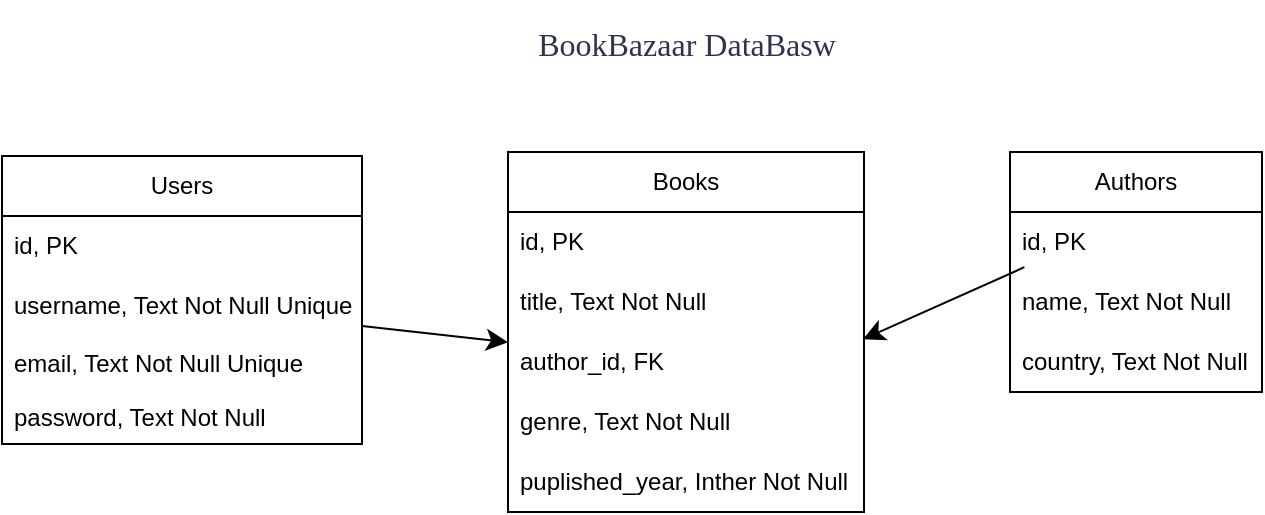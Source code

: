 <mxfile version="26.0.5">
  <diagram name="Page-1" id="7LmilUbCZrtvkC6KmX1s">
    <mxGraphModel dx="1662" dy="972" grid="0" gridSize="10" guides="1" tooltips="1" connect="1" arrows="1" fold="1" page="0" pageScale="1" pageWidth="827" pageHeight="1169" math="0" shadow="0">
      <root>
        <mxCell id="0" />
        <mxCell id="1" parent="0" />
        <mxCell id="gl0wbrxxGjY8cw9Bw19a-1" value="Users" style="swimlane;fontStyle=0;childLayout=stackLayout;horizontal=1;startSize=30;horizontalStack=0;resizeParent=1;resizeParentMax=0;resizeLast=0;collapsible=1;marginBottom=0;whiteSpace=wrap;html=1;" vertex="1" parent="1">
          <mxGeometry x="-189" y="27" width="180" height="144" as="geometry" />
        </mxCell>
        <mxCell id="gl0wbrxxGjY8cw9Bw19a-2" value="id, PK" style="text;strokeColor=none;fillColor=none;align=left;verticalAlign=middle;spacingLeft=4;spacingRight=4;overflow=hidden;points=[[0,0.5],[1,0.5]];portConstraint=eastwest;rotatable=0;whiteSpace=wrap;html=1;" vertex="1" parent="gl0wbrxxGjY8cw9Bw19a-1">
          <mxGeometry y="30" width="180" height="30" as="geometry" />
        </mxCell>
        <mxCell id="gl0wbrxxGjY8cw9Bw19a-3" value="username, Text Not Null Unique" style="text;strokeColor=none;fillColor=none;align=left;verticalAlign=middle;spacingLeft=4;spacingRight=4;overflow=hidden;points=[[0,0.5],[1,0.5]];portConstraint=eastwest;rotatable=0;whiteSpace=wrap;html=1;" vertex="1" parent="gl0wbrxxGjY8cw9Bw19a-1">
          <mxGeometry y="60" width="180" height="30" as="geometry" />
        </mxCell>
        <mxCell id="gl0wbrxxGjY8cw9Bw19a-4" value="email, Text Not Null Unique" style="text;strokeColor=none;fillColor=none;align=left;verticalAlign=middle;spacingLeft=4;spacingRight=4;overflow=hidden;points=[[0,0.5],[1,0.5]];portConstraint=eastwest;rotatable=0;whiteSpace=wrap;html=1;" vertex="1" parent="gl0wbrxxGjY8cw9Bw19a-1">
          <mxGeometry y="90" width="180" height="27" as="geometry" />
        </mxCell>
        <mxCell id="gl0wbrxxGjY8cw9Bw19a-13" value="password, Text Not Null" style="text;strokeColor=none;fillColor=none;align=left;verticalAlign=middle;spacingLeft=4;spacingRight=4;overflow=hidden;points=[[0,0.5],[1,0.5]];portConstraint=eastwest;rotatable=0;whiteSpace=wrap;html=1;" vertex="1" parent="gl0wbrxxGjY8cw9Bw19a-1">
          <mxGeometry y="117" width="180" height="27" as="geometry" />
        </mxCell>
        <mxCell id="gl0wbrxxGjY8cw9Bw19a-5" value="Books" style="swimlane;fontStyle=0;childLayout=stackLayout;horizontal=1;startSize=30;horizontalStack=0;resizeParent=1;resizeParentMax=0;resizeLast=0;collapsible=1;marginBottom=0;whiteSpace=wrap;html=1;" vertex="1" parent="1">
          <mxGeometry x="64" y="25" width="178" height="180" as="geometry" />
        </mxCell>
        <mxCell id="gl0wbrxxGjY8cw9Bw19a-6" value="id, PK" style="text;strokeColor=none;fillColor=none;align=left;verticalAlign=middle;spacingLeft=4;spacingRight=4;overflow=hidden;points=[[0,0.5],[1,0.5]];portConstraint=eastwest;rotatable=0;whiteSpace=wrap;html=1;" vertex="1" parent="gl0wbrxxGjY8cw9Bw19a-5">
          <mxGeometry y="30" width="178" height="30" as="geometry" />
        </mxCell>
        <mxCell id="gl0wbrxxGjY8cw9Bw19a-7" value="title, Text Not Null" style="text;strokeColor=none;fillColor=none;align=left;verticalAlign=middle;spacingLeft=4;spacingRight=4;overflow=hidden;points=[[0,0.5],[1,0.5]];portConstraint=eastwest;rotatable=0;whiteSpace=wrap;html=1;" vertex="1" parent="gl0wbrxxGjY8cw9Bw19a-5">
          <mxGeometry y="60" width="178" height="30" as="geometry" />
        </mxCell>
        <mxCell id="gl0wbrxxGjY8cw9Bw19a-8" value="author_id, FK" style="text;strokeColor=none;fillColor=none;align=left;verticalAlign=middle;spacingLeft=4;spacingRight=4;overflow=hidden;points=[[0,0.5],[1,0.5]];portConstraint=eastwest;rotatable=0;whiteSpace=wrap;html=1;" vertex="1" parent="gl0wbrxxGjY8cw9Bw19a-5">
          <mxGeometry y="90" width="178" height="30" as="geometry" />
        </mxCell>
        <mxCell id="gl0wbrxxGjY8cw9Bw19a-14" value="genre, Text Not Null" style="text;strokeColor=none;fillColor=none;align=left;verticalAlign=middle;spacingLeft=4;spacingRight=4;overflow=hidden;points=[[0,0.5],[1,0.5]];portConstraint=eastwest;rotatable=0;whiteSpace=wrap;html=1;" vertex="1" parent="gl0wbrxxGjY8cw9Bw19a-5">
          <mxGeometry y="120" width="178" height="30" as="geometry" />
        </mxCell>
        <mxCell id="gl0wbrxxGjY8cw9Bw19a-15" value="puplished_year, Inther Not Null" style="text;strokeColor=none;fillColor=none;align=left;verticalAlign=middle;spacingLeft=4;spacingRight=4;overflow=hidden;points=[[0,0.5],[1,0.5]];portConstraint=eastwest;rotatable=0;whiteSpace=wrap;html=1;" vertex="1" parent="gl0wbrxxGjY8cw9Bw19a-5">
          <mxGeometry y="150" width="178" height="30" as="geometry" />
        </mxCell>
        <mxCell id="gl0wbrxxGjY8cw9Bw19a-9" value="Authors" style="swimlane;fontStyle=0;childLayout=stackLayout;horizontal=1;startSize=30;horizontalStack=0;resizeParent=1;resizeParentMax=0;resizeLast=0;collapsible=1;marginBottom=0;whiteSpace=wrap;html=1;" vertex="1" parent="1">
          <mxGeometry x="315" y="25" width="126" height="120" as="geometry" />
        </mxCell>
        <mxCell id="gl0wbrxxGjY8cw9Bw19a-10" value="id, PK" style="text;strokeColor=none;fillColor=none;align=left;verticalAlign=middle;spacingLeft=4;spacingRight=4;overflow=hidden;points=[[0,0.5],[1,0.5]];portConstraint=eastwest;rotatable=0;whiteSpace=wrap;html=1;" vertex="1" parent="gl0wbrxxGjY8cw9Bw19a-9">
          <mxGeometry y="30" width="126" height="30" as="geometry" />
        </mxCell>
        <mxCell id="gl0wbrxxGjY8cw9Bw19a-11" value="name, Text Not Null" style="text;strokeColor=none;fillColor=none;align=left;verticalAlign=middle;spacingLeft=4;spacingRight=4;overflow=hidden;points=[[0,0.5],[1,0.5]];portConstraint=eastwest;rotatable=0;whiteSpace=wrap;html=1;" vertex="1" parent="gl0wbrxxGjY8cw9Bw19a-9">
          <mxGeometry y="60" width="126" height="30" as="geometry" />
        </mxCell>
        <mxCell id="gl0wbrxxGjY8cw9Bw19a-12" value="country, Text Not Null" style="text;strokeColor=none;fillColor=none;align=left;verticalAlign=middle;spacingLeft=4;spacingRight=4;overflow=hidden;points=[[0,0.5],[1,0.5]];portConstraint=eastwest;rotatable=0;whiteSpace=wrap;html=1;" vertex="1" parent="gl0wbrxxGjY8cw9Bw19a-9">
          <mxGeometry y="90" width="126" height="30" as="geometry" />
        </mxCell>
        <mxCell id="gl0wbrxxGjY8cw9Bw19a-17" value="" style="edgeStyle=none;curved=1;rounded=0;orthogonalLoop=1;jettySize=auto;html=1;fontSize=12;startSize=8;endSize=8;entryX=0.997;entryY=0.12;entryDx=0;entryDy=0;exitX=0.057;exitY=0.92;exitDx=0;exitDy=0;entryPerimeter=0;exitPerimeter=0;" edge="1" parent="1" source="gl0wbrxxGjY8cw9Bw19a-10" target="gl0wbrxxGjY8cw9Bw19a-8">
          <mxGeometry relative="1" as="geometry" />
        </mxCell>
        <mxCell id="gl0wbrxxGjY8cw9Bw19a-18" value="" style="edgeStyle=none;curved=1;rounded=0;orthogonalLoop=1;jettySize=auto;html=1;fontSize=12;startSize=8;endSize=8;" edge="1" parent="1" source="gl0wbrxxGjY8cw9Bw19a-3" target="gl0wbrxxGjY8cw9Bw19a-8">
          <mxGeometry relative="1" as="geometry" />
        </mxCell>
        <mxCell id="gl0wbrxxGjY8cw9Bw19a-19" value="&lt;span style=&quot;color: rgb(46, 52, 77); font-family: Gilroy-SemiBold;&quot;&gt;BookBazaar DataBasw&lt;/span&gt;" style="text;strokeColor=none;fillColor=none;html=1;align=center;verticalAlign=middle;whiteSpace=wrap;rounded=0;fontSize=16;" vertex="1" parent="1">
          <mxGeometry x="44.5" y="-51" width="217" height="44" as="geometry" />
        </mxCell>
      </root>
    </mxGraphModel>
  </diagram>
</mxfile>
